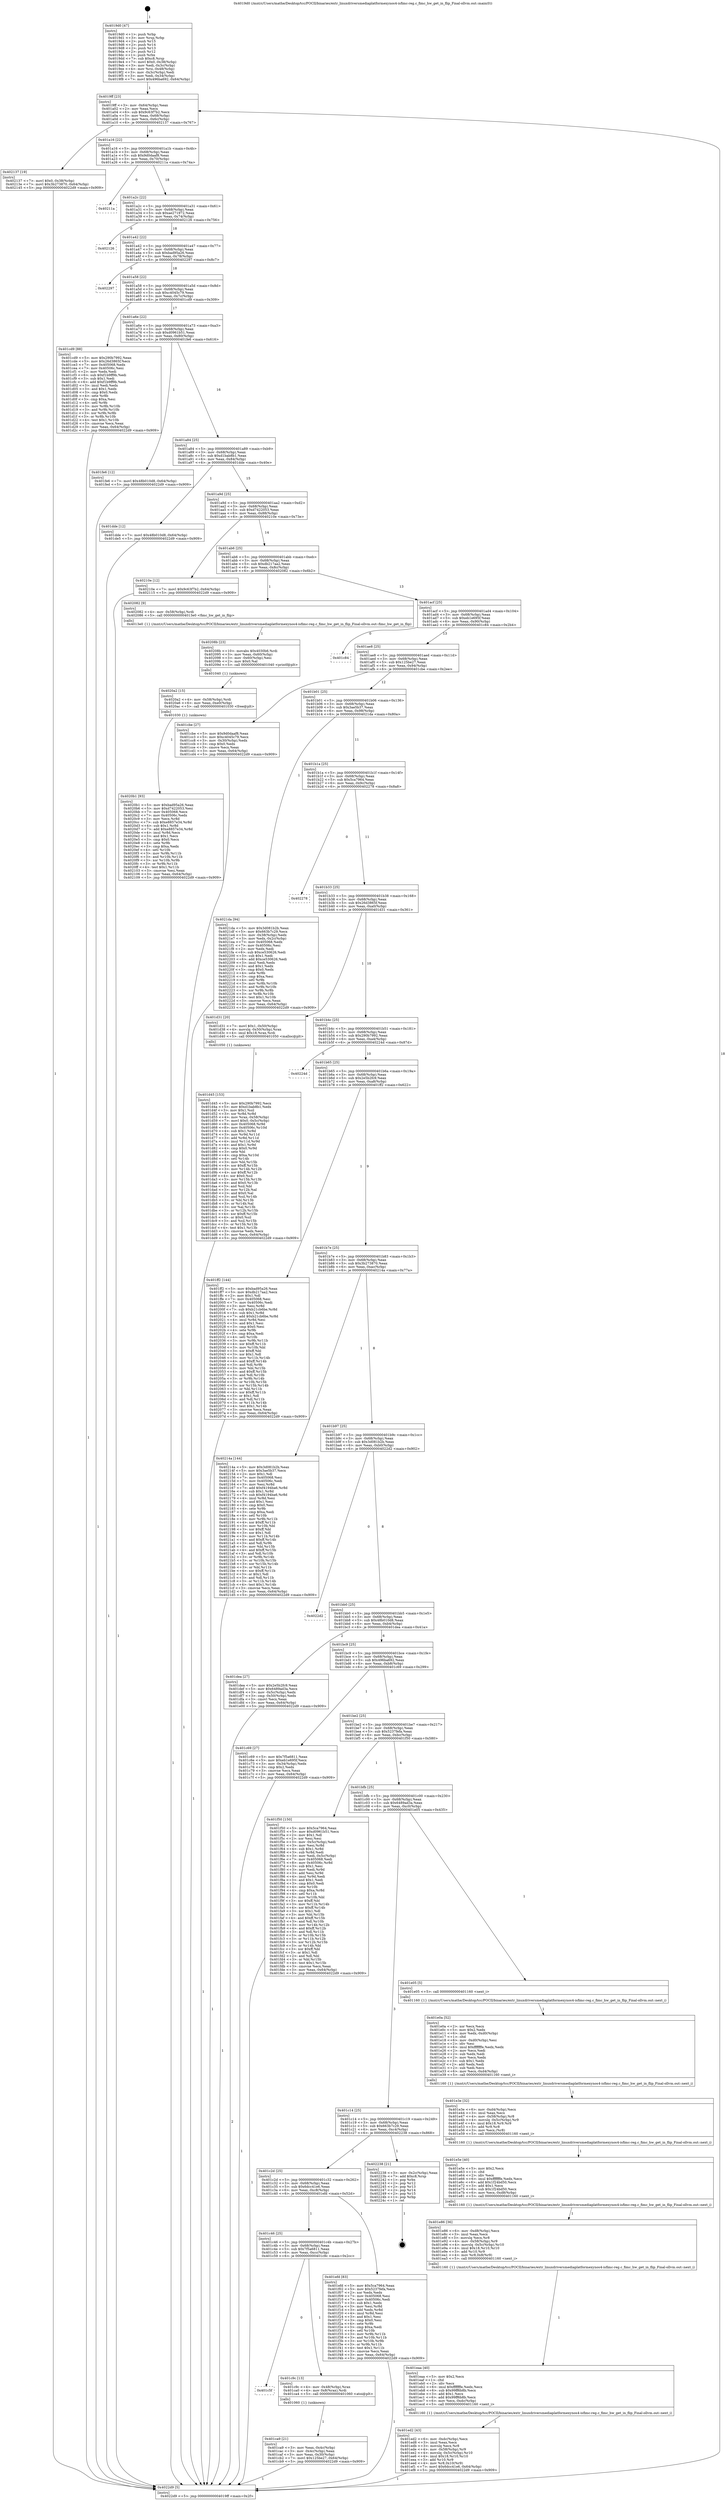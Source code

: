 digraph "0x4019d0" {
  label = "0x4019d0 (/mnt/c/Users/mathe/Desktop/tcc/POCII/binaries/extr_linuxdriversmediaplatformexynos4-isfimc-reg.c_fimc_hw_get_in_flip_Final-ollvm.out::main(0))"
  labelloc = "t"
  node[shape=record]

  Entry [label="",width=0.3,height=0.3,shape=circle,fillcolor=black,style=filled]
  "0x4019ff" [label="{
     0x4019ff [23]\l
     | [instrs]\l
     &nbsp;&nbsp;0x4019ff \<+3\>: mov -0x64(%rbp),%eax\l
     &nbsp;&nbsp;0x401a02 \<+2\>: mov %eax,%ecx\l
     &nbsp;&nbsp;0x401a04 \<+6\>: sub $0x9c63f7b2,%ecx\l
     &nbsp;&nbsp;0x401a0a \<+3\>: mov %eax,-0x68(%rbp)\l
     &nbsp;&nbsp;0x401a0d \<+3\>: mov %ecx,-0x6c(%rbp)\l
     &nbsp;&nbsp;0x401a10 \<+6\>: je 0000000000402137 \<main+0x767\>\l
  }"]
  "0x402137" [label="{
     0x402137 [19]\l
     | [instrs]\l
     &nbsp;&nbsp;0x402137 \<+7\>: movl $0x0,-0x38(%rbp)\l
     &nbsp;&nbsp;0x40213e \<+7\>: movl $0x3b273870,-0x64(%rbp)\l
     &nbsp;&nbsp;0x402145 \<+5\>: jmp 00000000004022d9 \<main+0x909\>\l
  }"]
  "0x401a16" [label="{
     0x401a16 [22]\l
     | [instrs]\l
     &nbsp;&nbsp;0x401a16 \<+5\>: jmp 0000000000401a1b \<main+0x4b\>\l
     &nbsp;&nbsp;0x401a1b \<+3\>: mov -0x68(%rbp),%eax\l
     &nbsp;&nbsp;0x401a1e \<+5\>: sub $0x9d0daaf8,%eax\l
     &nbsp;&nbsp;0x401a23 \<+3\>: mov %eax,-0x70(%rbp)\l
     &nbsp;&nbsp;0x401a26 \<+6\>: je 000000000040211a \<main+0x74a\>\l
  }"]
  Exit [label="",width=0.3,height=0.3,shape=circle,fillcolor=black,style=filled,peripheries=2]
  "0x40211a" [label="{
     0x40211a\l
  }", style=dashed]
  "0x401a2c" [label="{
     0x401a2c [22]\l
     | [instrs]\l
     &nbsp;&nbsp;0x401a2c \<+5\>: jmp 0000000000401a31 \<main+0x61\>\l
     &nbsp;&nbsp;0x401a31 \<+3\>: mov -0x68(%rbp),%eax\l
     &nbsp;&nbsp;0x401a34 \<+5\>: sub $0xae271972,%eax\l
     &nbsp;&nbsp;0x401a39 \<+3\>: mov %eax,-0x74(%rbp)\l
     &nbsp;&nbsp;0x401a3c \<+6\>: je 0000000000402126 \<main+0x756\>\l
  }"]
  "0x4020b1" [label="{
     0x4020b1 [93]\l
     | [instrs]\l
     &nbsp;&nbsp;0x4020b1 \<+5\>: mov $0xbad95a26,%eax\l
     &nbsp;&nbsp;0x4020b6 \<+5\>: mov $0xd7422053,%esi\l
     &nbsp;&nbsp;0x4020bb \<+7\>: mov 0x405068,%ecx\l
     &nbsp;&nbsp;0x4020c2 \<+7\>: mov 0x40506c,%edx\l
     &nbsp;&nbsp;0x4020c9 \<+3\>: mov %ecx,%r8d\l
     &nbsp;&nbsp;0x4020cc \<+7\>: sub $0xe8857e34,%r8d\l
     &nbsp;&nbsp;0x4020d3 \<+4\>: sub $0x1,%r8d\l
     &nbsp;&nbsp;0x4020d7 \<+7\>: add $0xe8857e34,%r8d\l
     &nbsp;&nbsp;0x4020de \<+4\>: imul %r8d,%ecx\l
     &nbsp;&nbsp;0x4020e2 \<+3\>: and $0x1,%ecx\l
     &nbsp;&nbsp;0x4020e5 \<+3\>: cmp $0x0,%ecx\l
     &nbsp;&nbsp;0x4020e8 \<+4\>: sete %r9b\l
     &nbsp;&nbsp;0x4020ec \<+3\>: cmp $0xa,%edx\l
     &nbsp;&nbsp;0x4020ef \<+4\>: setl %r10b\l
     &nbsp;&nbsp;0x4020f3 \<+3\>: mov %r9b,%r11b\l
     &nbsp;&nbsp;0x4020f6 \<+3\>: and %r10b,%r11b\l
     &nbsp;&nbsp;0x4020f9 \<+3\>: xor %r10b,%r9b\l
     &nbsp;&nbsp;0x4020fc \<+3\>: or %r9b,%r11b\l
     &nbsp;&nbsp;0x4020ff \<+4\>: test $0x1,%r11b\l
     &nbsp;&nbsp;0x402103 \<+3\>: cmovne %esi,%eax\l
     &nbsp;&nbsp;0x402106 \<+3\>: mov %eax,-0x64(%rbp)\l
     &nbsp;&nbsp;0x402109 \<+5\>: jmp 00000000004022d9 \<main+0x909\>\l
  }"]
  "0x402126" [label="{
     0x402126\l
  }", style=dashed]
  "0x401a42" [label="{
     0x401a42 [22]\l
     | [instrs]\l
     &nbsp;&nbsp;0x401a42 \<+5\>: jmp 0000000000401a47 \<main+0x77\>\l
     &nbsp;&nbsp;0x401a47 \<+3\>: mov -0x68(%rbp),%eax\l
     &nbsp;&nbsp;0x401a4a \<+5\>: sub $0xbad95a26,%eax\l
     &nbsp;&nbsp;0x401a4f \<+3\>: mov %eax,-0x78(%rbp)\l
     &nbsp;&nbsp;0x401a52 \<+6\>: je 0000000000402297 \<main+0x8c7\>\l
  }"]
  "0x4020a2" [label="{
     0x4020a2 [15]\l
     | [instrs]\l
     &nbsp;&nbsp;0x4020a2 \<+4\>: mov -0x58(%rbp),%rdi\l
     &nbsp;&nbsp;0x4020a6 \<+6\>: mov %eax,-0xe0(%rbp)\l
     &nbsp;&nbsp;0x4020ac \<+5\>: call 0000000000401030 \<free@plt\>\l
     | [calls]\l
     &nbsp;&nbsp;0x401030 \{1\} (unknown)\l
  }"]
  "0x402297" [label="{
     0x402297\l
  }", style=dashed]
  "0x401a58" [label="{
     0x401a58 [22]\l
     | [instrs]\l
     &nbsp;&nbsp;0x401a58 \<+5\>: jmp 0000000000401a5d \<main+0x8d\>\l
     &nbsp;&nbsp;0x401a5d \<+3\>: mov -0x68(%rbp),%eax\l
     &nbsp;&nbsp;0x401a60 \<+5\>: sub $0xc4045c79,%eax\l
     &nbsp;&nbsp;0x401a65 \<+3\>: mov %eax,-0x7c(%rbp)\l
     &nbsp;&nbsp;0x401a68 \<+6\>: je 0000000000401cd9 \<main+0x309\>\l
  }"]
  "0x40208b" [label="{
     0x40208b [23]\l
     | [instrs]\l
     &nbsp;&nbsp;0x40208b \<+10\>: movabs $0x4030b6,%rdi\l
     &nbsp;&nbsp;0x402095 \<+3\>: mov %eax,-0x60(%rbp)\l
     &nbsp;&nbsp;0x402098 \<+3\>: mov -0x60(%rbp),%esi\l
     &nbsp;&nbsp;0x40209b \<+2\>: mov $0x0,%al\l
     &nbsp;&nbsp;0x40209d \<+5\>: call 0000000000401040 \<printf@plt\>\l
     | [calls]\l
     &nbsp;&nbsp;0x401040 \{1\} (unknown)\l
  }"]
  "0x401cd9" [label="{
     0x401cd9 [88]\l
     | [instrs]\l
     &nbsp;&nbsp;0x401cd9 \<+5\>: mov $0x290b7992,%eax\l
     &nbsp;&nbsp;0x401cde \<+5\>: mov $0x26d3865f,%ecx\l
     &nbsp;&nbsp;0x401ce3 \<+7\>: mov 0x405068,%edx\l
     &nbsp;&nbsp;0x401cea \<+7\>: mov 0x40506c,%esi\l
     &nbsp;&nbsp;0x401cf1 \<+2\>: mov %edx,%edi\l
     &nbsp;&nbsp;0x401cf3 \<+6\>: sub $0xf1b9ff9b,%edi\l
     &nbsp;&nbsp;0x401cf9 \<+3\>: sub $0x1,%edi\l
     &nbsp;&nbsp;0x401cfc \<+6\>: add $0xf1b9ff9b,%edi\l
     &nbsp;&nbsp;0x401d02 \<+3\>: imul %edi,%edx\l
     &nbsp;&nbsp;0x401d05 \<+3\>: and $0x1,%edx\l
     &nbsp;&nbsp;0x401d08 \<+3\>: cmp $0x0,%edx\l
     &nbsp;&nbsp;0x401d0b \<+4\>: sete %r8b\l
     &nbsp;&nbsp;0x401d0f \<+3\>: cmp $0xa,%esi\l
     &nbsp;&nbsp;0x401d12 \<+4\>: setl %r9b\l
     &nbsp;&nbsp;0x401d16 \<+3\>: mov %r8b,%r10b\l
     &nbsp;&nbsp;0x401d19 \<+3\>: and %r9b,%r10b\l
     &nbsp;&nbsp;0x401d1c \<+3\>: xor %r9b,%r8b\l
     &nbsp;&nbsp;0x401d1f \<+3\>: or %r8b,%r10b\l
     &nbsp;&nbsp;0x401d22 \<+4\>: test $0x1,%r10b\l
     &nbsp;&nbsp;0x401d26 \<+3\>: cmovne %ecx,%eax\l
     &nbsp;&nbsp;0x401d29 \<+3\>: mov %eax,-0x64(%rbp)\l
     &nbsp;&nbsp;0x401d2c \<+5\>: jmp 00000000004022d9 \<main+0x909\>\l
  }"]
  "0x401a6e" [label="{
     0x401a6e [22]\l
     | [instrs]\l
     &nbsp;&nbsp;0x401a6e \<+5\>: jmp 0000000000401a73 \<main+0xa3\>\l
     &nbsp;&nbsp;0x401a73 \<+3\>: mov -0x68(%rbp),%eax\l
     &nbsp;&nbsp;0x401a76 \<+5\>: sub $0xd0961b51,%eax\l
     &nbsp;&nbsp;0x401a7b \<+3\>: mov %eax,-0x80(%rbp)\l
     &nbsp;&nbsp;0x401a7e \<+6\>: je 0000000000401fe6 \<main+0x616\>\l
  }"]
  "0x401ed2" [label="{
     0x401ed2 [43]\l
     | [instrs]\l
     &nbsp;&nbsp;0x401ed2 \<+6\>: mov -0xdc(%rbp),%ecx\l
     &nbsp;&nbsp;0x401ed8 \<+3\>: imul %eax,%ecx\l
     &nbsp;&nbsp;0x401edb \<+3\>: movslq %ecx,%r8\l
     &nbsp;&nbsp;0x401ede \<+4\>: mov -0x58(%rbp),%r9\l
     &nbsp;&nbsp;0x401ee2 \<+4\>: movslq -0x5c(%rbp),%r10\l
     &nbsp;&nbsp;0x401ee6 \<+4\>: imul $0x18,%r10,%r10\l
     &nbsp;&nbsp;0x401eea \<+3\>: add %r10,%r9\l
     &nbsp;&nbsp;0x401eed \<+4\>: mov %r8,0x10(%r9)\l
     &nbsp;&nbsp;0x401ef1 \<+7\>: movl $0x6dcc41e6,-0x64(%rbp)\l
     &nbsp;&nbsp;0x401ef8 \<+5\>: jmp 00000000004022d9 \<main+0x909\>\l
  }"]
  "0x401fe6" [label="{
     0x401fe6 [12]\l
     | [instrs]\l
     &nbsp;&nbsp;0x401fe6 \<+7\>: movl $0x48b010d8,-0x64(%rbp)\l
     &nbsp;&nbsp;0x401fed \<+5\>: jmp 00000000004022d9 \<main+0x909\>\l
  }"]
  "0x401a84" [label="{
     0x401a84 [25]\l
     | [instrs]\l
     &nbsp;&nbsp;0x401a84 \<+5\>: jmp 0000000000401a89 \<main+0xb9\>\l
     &nbsp;&nbsp;0x401a89 \<+3\>: mov -0x68(%rbp),%eax\l
     &nbsp;&nbsp;0x401a8c \<+5\>: sub $0xd1bab8b1,%eax\l
     &nbsp;&nbsp;0x401a91 \<+6\>: mov %eax,-0x84(%rbp)\l
     &nbsp;&nbsp;0x401a97 \<+6\>: je 0000000000401dde \<main+0x40e\>\l
  }"]
  "0x401eaa" [label="{
     0x401eaa [40]\l
     | [instrs]\l
     &nbsp;&nbsp;0x401eaa \<+5\>: mov $0x2,%ecx\l
     &nbsp;&nbsp;0x401eaf \<+1\>: cltd\l
     &nbsp;&nbsp;0x401eb0 \<+2\>: idiv %ecx\l
     &nbsp;&nbsp;0x401eb2 \<+6\>: imul $0xfffffffe,%edx,%ecx\l
     &nbsp;&nbsp;0x401eb8 \<+6\>: sub $0x99ff6b8b,%ecx\l
     &nbsp;&nbsp;0x401ebe \<+3\>: add $0x1,%ecx\l
     &nbsp;&nbsp;0x401ec1 \<+6\>: add $0x99ff6b8b,%ecx\l
     &nbsp;&nbsp;0x401ec7 \<+6\>: mov %ecx,-0xdc(%rbp)\l
     &nbsp;&nbsp;0x401ecd \<+5\>: call 0000000000401160 \<next_i\>\l
     | [calls]\l
     &nbsp;&nbsp;0x401160 \{1\} (/mnt/c/Users/mathe/Desktop/tcc/POCII/binaries/extr_linuxdriversmediaplatformexynos4-isfimc-reg.c_fimc_hw_get_in_flip_Final-ollvm.out::next_i)\l
  }"]
  "0x401dde" [label="{
     0x401dde [12]\l
     | [instrs]\l
     &nbsp;&nbsp;0x401dde \<+7\>: movl $0x48b010d8,-0x64(%rbp)\l
     &nbsp;&nbsp;0x401de5 \<+5\>: jmp 00000000004022d9 \<main+0x909\>\l
  }"]
  "0x401a9d" [label="{
     0x401a9d [25]\l
     | [instrs]\l
     &nbsp;&nbsp;0x401a9d \<+5\>: jmp 0000000000401aa2 \<main+0xd2\>\l
     &nbsp;&nbsp;0x401aa2 \<+3\>: mov -0x68(%rbp),%eax\l
     &nbsp;&nbsp;0x401aa5 \<+5\>: sub $0xd7422053,%eax\l
     &nbsp;&nbsp;0x401aaa \<+6\>: mov %eax,-0x88(%rbp)\l
     &nbsp;&nbsp;0x401ab0 \<+6\>: je 000000000040210e \<main+0x73e\>\l
  }"]
  "0x401e86" [label="{
     0x401e86 [36]\l
     | [instrs]\l
     &nbsp;&nbsp;0x401e86 \<+6\>: mov -0xd8(%rbp),%ecx\l
     &nbsp;&nbsp;0x401e8c \<+3\>: imul %eax,%ecx\l
     &nbsp;&nbsp;0x401e8f \<+3\>: movslq %ecx,%r8\l
     &nbsp;&nbsp;0x401e92 \<+4\>: mov -0x58(%rbp),%r9\l
     &nbsp;&nbsp;0x401e96 \<+4\>: movslq -0x5c(%rbp),%r10\l
     &nbsp;&nbsp;0x401e9a \<+4\>: imul $0x18,%r10,%r10\l
     &nbsp;&nbsp;0x401e9e \<+3\>: add %r10,%r9\l
     &nbsp;&nbsp;0x401ea1 \<+4\>: mov %r8,0x8(%r9)\l
     &nbsp;&nbsp;0x401ea5 \<+5\>: call 0000000000401160 \<next_i\>\l
     | [calls]\l
     &nbsp;&nbsp;0x401160 \{1\} (/mnt/c/Users/mathe/Desktop/tcc/POCII/binaries/extr_linuxdriversmediaplatformexynos4-isfimc-reg.c_fimc_hw_get_in_flip_Final-ollvm.out::next_i)\l
  }"]
  "0x40210e" [label="{
     0x40210e [12]\l
     | [instrs]\l
     &nbsp;&nbsp;0x40210e \<+7\>: movl $0x9c63f7b2,-0x64(%rbp)\l
     &nbsp;&nbsp;0x402115 \<+5\>: jmp 00000000004022d9 \<main+0x909\>\l
  }"]
  "0x401ab6" [label="{
     0x401ab6 [25]\l
     | [instrs]\l
     &nbsp;&nbsp;0x401ab6 \<+5\>: jmp 0000000000401abb \<main+0xeb\>\l
     &nbsp;&nbsp;0x401abb \<+3\>: mov -0x68(%rbp),%eax\l
     &nbsp;&nbsp;0x401abe \<+5\>: sub $0xdb217aa2,%eax\l
     &nbsp;&nbsp;0x401ac3 \<+6\>: mov %eax,-0x8c(%rbp)\l
     &nbsp;&nbsp;0x401ac9 \<+6\>: je 0000000000402082 \<main+0x6b2\>\l
  }"]
  "0x401e5e" [label="{
     0x401e5e [40]\l
     | [instrs]\l
     &nbsp;&nbsp;0x401e5e \<+5\>: mov $0x2,%ecx\l
     &nbsp;&nbsp;0x401e63 \<+1\>: cltd\l
     &nbsp;&nbsp;0x401e64 \<+2\>: idiv %ecx\l
     &nbsp;&nbsp;0x401e66 \<+6\>: imul $0xfffffffe,%edx,%ecx\l
     &nbsp;&nbsp;0x401e6c \<+6\>: add $0x1f24bd50,%ecx\l
     &nbsp;&nbsp;0x401e72 \<+3\>: add $0x1,%ecx\l
     &nbsp;&nbsp;0x401e75 \<+6\>: sub $0x1f24bd50,%ecx\l
     &nbsp;&nbsp;0x401e7b \<+6\>: mov %ecx,-0xd8(%rbp)\l
     &nbsp;&nbsp;0x401e81 \<+5\>: call 0000000000401160 \<next_i\>\l
     | [calls]\l
     &nbsp;&nbsp;0x401160 \{1\} (/mnt/c/Users/mathe/Desktop/tcc/POCII/binaries/extr_linuxdriversmediaplatformexynos4-isfimc-reg.c_fimc_hw_get_in_flip_Final-ollvm.out::next_i)\l
  }"]
  "0x402082" [label="{
     0x402082 [9]\l
     | [instrs]\l
     &nbsp;&nbsp;0x402082 \<+4\>: mov -0x58(%rbp),%rdi\l
     &nbsp;&nbsp;0x402086 \<+5\>: call 00000000004013e0 \<fimc_hw_get_in_flip\>\l
     | [calls]\l
     &nbsp;&nbsp;0x4013e0 \{1\} (/mnt/c/Users/mathe/Desktop/tcc/POCII/binaries/extr_linuxdriversmediaplatformexynos4-isfimc-reg.c_fimc_hw_get_in_flip_Final-ollvm.out::fimc_hw_get_in_flip)\l
  }"]
  "0x401acf" [label="{
     0x401acf [25]\l
     | [instrs]\l
     &nbsp;&nbsp;0x401acf \<+5\>: jmp 0000000000401ad4 \<main+0x104\>\l
     &nbsp;&nbsp;0x401ad4 \<+3\>: mov -0x68(%rbp),%eax\l
     &nbsp;&nbsp;0x401ad7 \<+5\>: sub $0xeb1e695f,%eax\l
     &nbsp;&nbsp;0x401adc \<+6\>: mov %eax,-0x90(%rbp)\l
     &nbsp;&nbsp;0x401ae2 \<+6\>: je 0000000000401c84 \<main+0x2b4\>\l
  }"]
  "0x401e3e" [label="{
     0x401e3e [32]\l
     | [instrs]\l
     &nbsp;&nbsp;0x401e3e \<+6\>: mov -0xd4(%rbp),%ecx\l
     &nbsp;&nbsp;0x401e44 \<+3\>: imul %eax,%ecx\l
     &nbsp;&nbsp;0x401e47 \<+4\>: mov -0x58(%rbp),%r8\l
     &nbsp;&nbsp;0x401e4b \<+4\>: movslq -0x5c(%rbp),%r9\l
     &nbsp;&nbsp;0x401e4f \<+4\>: imul $0x18,%r9,%r9\l
     &nbsp;&nbsp;0x401e53 \<+3\>: add %r9,%r8\l
     &nbsp;&nbsp;0x401e56 \<+3\>: mov %ecx,(%r8)\l
     &nbsp;&nbsp;0x401e59 \<+5\>: call 0000000000401160 \<next_i\>\l
     | [calls]\l
     &nbsp;&nbsp;0x401160 \{1\} (/mnt/c/Users/mathe/Desktop/tcc/POCII/binaries/extr_linuxdriversmediaplatformexynos4-isfimc-reg.c_fimc_hw_get_in_flip_Final-ollvm.out::next_i)\l
  }"]
  "0x401c84" [label="{
     0x401c84\l
  }", style=dashed]
  "0x401ae8" [label="{
     0x401ae8 [25]\l
     | [instrs]\l
     &nbsp;&nbsp;0x401ae8 \<+5\>: jmp 0000000000401aed \<main+0x11d\>\l
     &nbsp;&nbsp;0x401aed \<+3\>: mov -0x68(%rbp),%eax\l
     &nbsp;&nbsp;0x401af0 \<+5\>: sub $0x125be27,%eax\l
     &nbsp;&nbsp;0x401af5 \<+6\>: mov %eax,-0x94(%rbp)\l
     &nbsp;&nbsp;0x401afb \<+6\>: je 0000000000401cbe \<main+0x2ee\>\l
  }"]
  "0x401e0a" [label="{
     0x401e0a [52]\l
     | [instrs]\l
     &nbsp;&nbsp;0x401e0a \<+2\>: xor %ecx,%ecx\l
     &nbsp;&nbsp;0x401e0c \<+5\>: mov $0x2,%edx\l
     &nbsp;&nbsp;0x401e11 \<+6\>: mov %edx,-0xd0(%rbp)\l
     &nbsp;&nbsp;0x401e17 \<+1\>: cltd\l
     &nbsp;&nbsp;0x401e18 \<+6\>: mov -0xd0(%rbp),%esi\l
     &nbsp;&nbsp;0x401e1e \<+2\>: idiv %esi\l
     &nbsp;&nbsp;0x401e20 \<+6\>: imul $0xfffffffe,%edx,%edx\l
     &nbsp;&nbsp;0x401e26 \<+2\>: mov %ecx,%edi\l
     &nbsp;&nbsp;0x401e28 \<+2\>: sub %edx,%edi\l
     &nbsp;&nbsp;0x401e2a \<+2\>: mov %ecx,%edx\l
     &nbsp;&nbsp;0x401e2c \<+3\>: sub $0x1,%edx\l
     &nbsp;&nbsp;0x401e2f \<+2\>: add %edx,%edi\l
     &nbsp;&nbsp;0x401e31 \<+2\>: sub %edi,%ecx\l
     &nbsp;&nbsp;0x401e33 \<+6\>: mov %ecx,-0xd4(%rbp)\l
     &nbsp;&nbsp;0x401e39 \<+5\>: call 0000000000401160 \<next_i\>\l
     | [calls]\l
     &nbsp;&nbsp;0x401160 \{1\} (/mnt/c/Users/mathe/Desktop/tcc/POCII/binaries/extr_linuxdriversmediaplatformexynos4-isfimc-reg.c_fimc_hw_get_in_flip_Final-ollvm.out::next_i)\l
  }"]
  "0x401cbe" [label="{
     0x401cbe [27]\l
     | [instrs]\l
     &nbsp;&nbsp;0x401cbe \<+5\>: mov $0x9d0daaf8,%eax\l
     &nbsp;&nbsp;0x401cc3 \<+5\>: mov $0xc4045c79,%ecx\l
     &nbsp;&nbsp;0x401cc8 \<+3\>: mov -0x30(%rbp),%edx\l
     &nbsp;&nbsp;0x401ccb \<+3\>: cmp $0x0,%edx\l
     &nbsp;&nbsp;0x401cce \<+3\>: cmove %ecx,%eax\l
     &nbsp;&nbsp;0x401cd1 \<+3\>: mov %eax,-0x64(%rbp)\l
     &nbsp;&nbsp;0x401cd4 \<+5\>: jmp 00000000004022d9 \<main+0x909\>\l
  }"]
  "0x401b01" [label="{
     0x401b01 [25]\l
     | [instrs]\l
     &nbsp;&nbsp;0x401b01 \<+5\>: jmp 0000000000401b06 \<main+0x136\>\l
     &nbsp;&nbsp;0x401b06 \<+3\>: mov -0x68(%rbp),%eax\l
     &nbsp;&nbsp;0x401b09 \<+5\>: sub $0x3ae5b37,%eax\l
     &nbsp;&nbsp;0x401b0e \<+6\>: mov %eax,-0x98(%rbp)\l
     &nbsp;&nbsp;0x401b14 \<+6\>: je 00000000004021da \<main+0x80a\>\l
  }"]
  "0x401d45" [label="{
     0x401d45 [153]\l
     | [instrs]\l
     &nbsp;&nbsp;0x401d45 \<+5\>: mov $0x290b7992,%ecx\l
     &nbsp;&nbsp;0x401d4a \<+5\>: mov $0xd1bab8b1,%edx\l
     &nbsp;&nbsp;0x401d4f \<+3\>: mov $0x1,%sil\l
     &nbsp;&nbsp;0x401d52 \<+3\>: xor %r8d,%r8d\l
     &nbsp;&nbsp;0x401d55 \<+4\>: mov %rax,-0x58(%rbp)\l
     &nbsp;&nbsp;0x401d59 \<+7\>: movl $0x0,-0x5c(%rbp)\l
     &nbsp;&nbsp;0x401d60 \<+8\>: mov 0x405068,%r9d\l
     &nbsp;&nbsp;0x401d68 \<+8\>: mov 0x40506c,%r10d\l
     &nbsp;&nbsp;0x401d70 \<+4\>: sub $0x1,%r8d\l
     &nbsp;&nbsp;0x401d74 \<+3\>: mov %r9d,%r11d\l
     &nbsp;&nbsp;0x401d77 \<+3\>: add %r8d,%r11d\l
     &nbsp;&nbsp;0x401d7a \<+4\>: imul %r11d,%r9d\l
     &nbsp;&nbsp;0x401d7e \<+4\>: and $0x1,%r9d\l
     &nbsp;&nbsp;0x401d82 \<+4\>: cmp $0x0,%r9d\l
     &nbsp;&nbsp;0x401d86 \<+3\>: sete %bl\l
     &nbsp;&nbsp;0x401d89 \<+4\>: cmp $0xa,%r10d\l
     &nbsp;&nbsp;0x401d8d \<+4\>: setl %r14b\l
     &nbsp;&nbsp;0x401d91 \<+3\>: mov %bl,%r15b\l
     &nbsp;&nbsp;0x401d94 \<+4\>: xor $0xff,%r15b\l
     &nbsp;&nbsp;0x401d98 \<+3\>: mov %r14b,%r12b\l
     &nbsp;&nbsp;0x401d9b \<+4\>: xor $0xff,%r12b\l
     &nbsp;&nbsp;0x401d9f \<+4\>: xor $0x0,%sil\l
     &nbsp;&nbsp;0x401da3 \<+3\>: mov %r15b,%r13b\l
     &nbsp;&nbsp;0x401da6 \<+4\>: and $0x0,%r13b\l
     &nbsp;&nbsp;0x401daa \<+3\>: and %sil,%bl\l
     &nbsp;&nbsp;0x401dad \<+3\>: mov %r12b,%al\l
     &nbsp;&nbsp;0x401db0 \<+2\>: and $0x0,%al\l
     &nbsp;&nbsp;0x401db2 \<+3\>: and %sil,%r14b\l
     &nbsp;&nbsp;0x401db5 \<+3\>: or %bl,%r13b\l
     &nbsp;&nbsp;0x401db8 \<+3\>: or %r14b,%al\l
     &nbsp;&nbsp;0x401dbb \<+3\>: xor %al,%r13b\l
     &nbsp;&nbsp;0x401dbe \<+3\>: or %r12b,%r15b\l
     &nbsp;&nbsp;0x401dc1 \<+4\>: xor $0xff,%r15b\l
     &nbsp;&nbsp;0x401dc5 \<+4\>: or $0x0,%sil\l
     &nbsp;&nbsp;0x401dc9 \<+3\>: and %sil,%r15b\l
     &nbsp;&nbsp;0x401dcc \<+3\>: or %r15b,%r13b\l
     &nbsp;&nbsp;0x401dcf \<+4\>: test $0x1,%r13b\l
     &nbsp;&nbsp;0x401dd3 \<+3\>: cmovne %edx,%ecx\l
     &nbsp;&nbsp;0x401dd6 \<+3\>: mov %ecx,-0x64(%rbp)\l
     &nbsp;&nbsp;0x401dd9 \<+5\>: jmp 00000000004022d9 \<main+0x909\>\l
  }"]
  "0x4021da" [label="{
     0x4021da [94]\l
     | [instrs]\l
     &nbsp;&nbsp;0x4021da \<+5\>: mov $0x3d081b2b,%eax\l
     &nbsp;&nbsp;0x4021df \<+5\>: mov $0x663b7c29,%ecx\l
     &nbsp;&nbsp;0x4021e4 \<+3\>: mov -0x38(%rbp),%edx\l
     &nbsp;&nbsp;0x4021e7 \<+3\>: mov %edx,-0x2c(%rbp)\l
     &nbsp;&nbsp;0x4021ea \<+7\>: mov 0x405068,%edx\l
     &nbsp;&nbsp;0x4021f1 \<+7\>: mov 0x40506c,%esi\l
     &nbsp;&nbsp;0x4021f8 \<+2\>: mov %edx,%edi\l
     &nbsp;&nbsp;0x4021fa \<+6\>: sub $0xce530626,%edi\l
     &nbsp;&nbsp;0x402200 \<+3\>: sub $0x1,%edi\l
     &nbsp;&nbsp;0x402203 \<+6\>: add $0xce530626,%edi\l
     &nbsp;&nbsp;0x402209 \<+3\>: imul %edi,%edx\l
     &nbsp;&nbsp;0x40220c \<+3\>: and $0x1,%edx\l
     &nbsp;&nbsp;0x40220f \<+3\>: cmp $0x0,%edx\l
     &nbsp;&nbsp;0x402212 \<+4\>: sete %r8b\l
     &nbsp;&nbsp;0x402216 \<+3\>: cmp $0xa,%esi\l
     &nbsp;&nbsp;0x402219 \<+4\>: setl %r9b\l
     &nbsp;&nbsp;0x40221d \<+3\>: mov %r8b,%r10b\l
     &nbsp;&nbsp;0x402220 \<+3\>: and %r9b,%r10b\l
     &nbsp;&nbsp;0x402223 \<+3\>: xor %r9b,%r8b\l
     &nbsp;&nbsp;0x402226 \<+3\>: or %r8b,%r10b\l
     &nbsp;&nbsp;0x402229 \<+4\>: test $0x1,%r10b\l
     &nbsp;&nbsp;0x40222d \<+3\>: cmovne %ecx,%eax\l
     &nbsp;&nbsp;0x402230 \<+3\>: mov %eax,-0x64(%rbp)\l
     &nbsp;&nbsp;0x402233 \<+5\>: jmp 00000000004022d9 \<main+0x909\>\l
  }"]
  "0x401b1a" [label="{
     0x401b1a [25]\l
     | [instrs]\l
     &nbsp;&nbsp;0x401b1a \<+5\>: jmp 0000000000401b1f \<main+0x14f\>\l
     &nbsp;&nbsp;0x401b1f \<+3\>: mov -0x68(%rbp),%eax\l
     &nbsp;&nbsp;0x401b22 \<+5\>: sub $0x5ca7964,%eax\l
     &nbsp;&nbsp;0x401b27 \<+6\>: mov %eax,-0x9c(%rbp)\l
     &nbsp;&nbsp;0x401b2d \<+6\>: je 0000000000402278 \<main+0x8a8\>\l
  }"]
  "0x401ca9" [label="{
     0x401ca9 [21]\l
     | [instrs]\l
     &nbsp;&nbsp;0x401ca9 \<+3\>: mov %eax,-0x4c(%rbp)\l
     &nbsp;&nbsp;0x401cac \<+3\>: mov -0x4c(%rbp),%eax\l
     &nbsp;&nbsp;0x401caf \<+3\>: mov %eax,-0x30(%rbp)\l
     &nbsp;&nbsp;0x401cb2 \<+7\>: movl $0x125be27,-0x64(%rbp)\l
     &nbsp;&nbsp;0x401cb9 \<+5\>: jmp 00000000004022d9 \<main+0x909\>\l
  }"]
  "0x402278" [label="{
     0x402278\l
  }", style=dashed]
  "0x401b33" [label="{
     0x401b33 [25]\l
     | [instrs]\l
     &nbsp;&nbsp;0x401b33 \<+5\>: jmp 0000000000401b38 \<main+0x168\>\l
     &nbsp;&nbsp;0x401b38 \<+3\>: mov -0x68(%rbp),%eax\l
     &nbsp;&nbsp;0x401b3b \<+5\>: sub $0x26d3865f,%eax\l
     &nbsp;&nbsp;0x401b40 \<+6\>: mov %eax,-0xa0(%rbp)\l
     &nbsp;&nbsp;0x401b46 \<+6\>: je 0000000000401d31 \<main+0x361\>\l
  }"]
  "0x401c5f" [label="{
     0x401c5f\l
  }", style=dashed]
  "0x401d31" [label="{
     0x401d31 [20]\l
     | [instrs]\l
     &nbsp;&nbsp;0x401d31 \<+7\>: movl $0x1,-0x50(%rbp)\l
     &nbsp;&nbsp;0x401d38 \<+4\>: movslq -0x50(%rbp),%rax\l
     &nbsp;&nbsp;0x401d3c \<+4\>: imul $0x18,%rax,%rdi\l
     &nbsp;&nbsp;0x401d40 \<+5\>: call 0000000000401050 \<malloc@plt\>\l
     | [calls]\l
     &nbsp;&nbsp;0x401050 \{1\} (unknown)\l
  }"]
  "0x401b4c" [label="{
     0x401b4c [25]\l
     | [instrs]\l
     &nbsp;&nbsp;0x401b4c \<+5\>: jmp 0000000000401b51 \<main+0x181\>\l
     &nbsp;&nbsp;0x401b51 \<+3\>: mov -0x68(%rbp),%eax\l
     &nbsp;&nbsp;0x401b54 \<+5\>: sub $0x290b7992,%eax\l
     &nbsp;&nbsp;0x401b59 \<+6\>: mov %eax,-0xa4(%rbp)\l
     &nbsp;&nbsp;0x401b5f \<+6\>: je 000000000040224d \<main+0x87d\>\l
  }"]
  "0x401c9c" [label="{
     0x401c9c [13]\l
     | [instrs]\l
     &nbsp;&nbsp;0x401c9c \<+4\>: mov -0x48(%rbp),%rax\l
     &nbsp;&nbsp;0x401ca0 \<+4\>: mov 0x8(%rax),%rdi\l
     &nbsp;&nbsp;0x401ca4 \<+5\>: call 0000000000401060 \<atoi@plt\>\l
     | [calls]\l
     &nbsp;&nbsp;0x401060 \{1\} (unknown)\l
  }"]
  "0x40224d" [label="{
     0x40224d\l
  }", style=dashed]
  "0x401b65" [label="{
     0x401b65 [25]\l
     | [instrs]\l
     &nbsp;&nbsp;0x401b65 \<+5\>: jmp 0000000000401b6a \<main+0x19a\>\l
     &nbsp;&nbsp;0x401b6a \<+3\>: mov -0x68(%rbp),%eax\l
     &nbsp;&nbsp;0x401b6d \<+5\>: sub $0x2e5b2fc9,%eax\l
     &nbsp;&nbsp;0x401b72 \<+6\>: mov %eax,-0xa8(%rbp)\l
     &nbsp;&nbsp;0x401b78 \<+6\>: je 0000000000401ff2 \<main+0x622\>\l
  }"]
  "0x401c46" [label="{
     0x401c46 [25]\l
     | [instrs]\l
     &nbsp;&nbsp;0x401c46 \<+5\>: jmp 0000000000401c4b \<main+0x27b\>\l
     &nbsp;&nbsp;0x401c4b \<+3\>: mov -0x68(%rbp),%eax\l
     &nbsp;&nbsp;0x401c4e \<+5\>: sub $0x7f5a6811,%eax\l
     &nbsp;&nbsp;0x401c53 \<+6\>: mov %eax,-0xcc(%rbp)\l
     &nbsp;&nbsp;0x401c59 \<+6\>: je 0000000000401c9c \<main+0x2cc\>\l
  }"]
  "0x401ff2" [label="{
     0x401ff2 [144]\l
     | [instrs]\l
     &nbsp;&nbsp;0x401ff2 \<+5\>: mov $0xbad95a26,%eax\l
     &nbsp;&nbsp;0x401ff7 \<+5\>: mov $0xdb217aa2,%ecx\l
     &nbsp;&nbsp;0x401ffc \<+2\>: mov $0x1,%dl\l
     &nbsp;&nbsp;0x401ffe \<+7\>: mov 0x405068,%esi\l
     &nbsp;&nbsp;0x402005 \<+7\>: mov 0x40506c,%edi\l
     &nbsp;&nbsp;0x40200c \<+3\>: mov %esi,%r8d\l
     &nbsp;&nbsp;0x40200f \<+7\>: sub $0xb21cb6be,%r8d\l
     &nbsp;&nbsp;0x402016 \<+4\>: sub $0x1,%r8d\l
     &nbsp;&nbsp;0x40201a \<+7\>: add $0xb21cb6be,%r8d\l
     &nbsp;&nbsp;0x402021 \<+4\>: imul %r8d,%esi\l
     &nbsp;&nbsp;0x402025 \<+3\>: and $0x1,%esi\l
     &nbsp;&nbsp;0x402028 \<+3\>: cmp $0x0,%esi\l
     &nbsp;&nbsp;0x40202b \<+4\>: sete %r9b\l
     &nbsp;&nbsp;0x40202f \<+3\>: cmp $0xa,%edi\l
     &nbsp;&nbsp;0x402032 \<+4\>: setl %r10b\l
     &nbsp;&nbsp;0x402036 \<+3\>: mov %r9b,%r11b\l
     &nbsp;&nbsp;0x402039 \<+4\>: xor $0xff,%r11b\l
     &nbsp;&nbsp;0x40203d \<+3\>: mov %r10b,%bl\l
     &nbsp;&nbsp;0x402040 \<+3\>: xor $0xff,%bl\l
     &nbsp;&nbsp;0x402043 \<+3\>: xor $0x1,%dl\l
     &nbsp;&nbsp;0x402046 \<+3\>: mov %r11b,%r14b\l
     &nbsp;&nbsp;0x402049 \<+4\>: and $0xff,%r14b\l
     &nbsp;&nbsp;0x40204d \<+3\>: and %dl,%r9b\l
     &nbsp;&nbsp;0x402050 \<+3\>: mov %bl,%r15b\l
     &nbsp;&nbsp;0x402053 \<+4\>: and $0xff,%r15b\l
     &nbsp;&nbsp;0x402057 \<+3\>: and %dl,%r10b\l
     &nbsp;&nbsp;0x40205a \<+3\>: or %r9b,%r14b\l
     &nbsp;&nbsp;0x40205d \<+3\>: or %r10b,%r15b\l
     &nbsp;&nbsp;0x402060 \<+3\>: xor %r15b,%r14b\l
     &nbsp;&nbsp;0x402063 \<+3\>: or %bl,%r11b\l
     &nbsp;&nbsp;0x402066 \<+4\>: xor $0xff,%r11b\l
     &nbsp;&nbsp;0x40206a \<+3\>: or $0x1,%dl\l
     &nbsp;&nbsp;0x40206d \<+3\>: and %dl,%r11b\l
     &nbsp;&nbsp;0x402070 \<+3\>: or %r11b,%r14b\l
     &nbsp;&nbsp;0x402073 \<+4\>: test $0x1,%r14b\l
     &nbsp;&nbsp;0x402077 \<+3\>: cmovne %ecx,%eax\l
     &nbsp;&nbsp;0x40207a \<+3\>: mov %eax,-0x64(%rbp)\l
     &nbsp;&nbsp;0x40207d \<+5\>: jmp 00000000004022d9 \<main+0x909\>\l
  }"]
  "0x401b7e" [label="{
     0x401b7e [25]\l
     | [instrs]\l
     &nbsp;&nbsp;0x401b7e \<+5\>: jmp 0000000000401b83 \<main+0x1b3\>\l
     &nbsp;&nbsp;0x401b83 \<+3\>: mov -0x68(%rbp),%eax\l
     &nbsp;&nbsp;0x401b86 \<+5\>: sub $0x3b273870,%eax\l
     &nbsp;&nbsp;0x401b8b \<+6\>: mov %eax,-0xac(%rbp)\l
     &nbsp;&nbsp;0x401b91 \<+6\>: je 000000000040214a \<main+0x77a\>\l
  }"]
  "0x401efd" [label="{
     0x401efd [83]\l
     | [instrs]\l
     &nbsp;&nbsp;0x401efd \<+5\>: mov $0x5ca7964,%eax\l
     &nbsp;&nbsp;0x401f02 \<+5\>: mov $0x5237fefa,%ecx\l
     &nbsp;&nbsp;0x401f07 \<+2\>: xor %edx,%edx\l
     &nbsp;&nbsp;0x401f09 \<+7\>: mov 0x405068,%esi\l
     &nbsp;&nbsp;0x401f10 \<+7\>: mov 0x40506c,%edi\l
     &nbsp;&nbsp;0x401f17 \<+3\>: sub $0x1,%edx\l
     &nbsp;&nbsp;0x401f1a \<+3\>: mov %esi,%r8d\l
     &nbsp;&nbsp;0x401f1d \<+3\>: add %edx,%r8d\l
     &nbsp;&nbsp;0x401f20 \<+4\>: imul %r8d,%esi\l
     &nbsp;&nbsp;0x401f24 \<+3\>: and $0x1,%esi\l
     &nbsp;&nbsp;0x401f27 \<+3\>: cmp $0x0,%esi\l
     &nbsp;&nbsp;0x401f2a \<+4\>: sete %r9b\l
     &nbsp;&nbsp;0x401f2e \<+3\>: cmp $0xa,%edi\l
     &nbsp;&nbsp;0x401f31 \<+4\>: setl %r10b\l
     &nbsp;&nbsp;0x401f35 \<+3\>: mov %r9b,%r11b\l
     &nbsp;&nbsp;0x401f38 \<+3\>: and %r10b,%r11b\l
     &nbsp;&nbsp;0x401f3b \<+3\>: xor %r10b,%r9b\l
     &nbsp;&nbsp;0x401f3e \<+3\>: or %r9b,%r11b\l
     &nbsp;&nbsp;0x401f41 \<+4\>: test $0x1,%r11b\l
     &nbsp;&nbsp;0x401f45 \<+3\>: cmovne %ecx,%eax\l
     &nbsp;&nbsp;0x401f48 \<+3\>: mov %eax,-0x64(%rbp)\l
     &nbsp;&nbsp;0x401f4b \<+5\>: jmp 00000000004022d9 \<main+0x909\>\l
  }"]
  "0x40214a" [label="{
     0x40214a [144]\l
     | [instrs]\l
     &nbsp;&nbsp;0x40214a \<+5\>: mov $0x3d081b2b,%eax\l
     &nbsp;&nbsp;0x40214f \<+5\>: mov $0x3ae5b37,%ecx\l
     &nbsp;&nbsp;0x402154 \<+2\>: mov $0x1,%dl\l
     &nbsp;&nbsp;0x402156 \<+7\>: mov 0x405068,%esi\l
     &nbsp;&nbsp;0x40215d \<+7\>: mov 0x40506c,%edi\l
     &nbsp;&nbsp;0x402164 \<+3\>: mov %esi,%r8d\l
     &nbsp;&nbsp;0x402167 \<+7\>: add $0xf4194ba6,%r8d\l
     &nbsp;&nbsp;0x40216e \<+4\>: sub $0x1,%r8d\l
     &nbsp;&nbsp;0x402172 \<+7\>: sub $0xf4194ba6,%r8d\l
     &nbsp;&nbsp;0x402179 \<+4\>: imul %r8d,%esi\l
     &nbsp;&nbsp;0x40217d \<+3\>: and $0x1,%esi\l
     &nbsp;&nbsp;0x402180 \<+3\>: cmp $0x0,%esi\l
     &nbsp;&nbsp;0x402183 \<+4\>: sete %r9b\l
     &nbsp;&nbsp;0x402187 \<+3\>: cmp $0xa,%edi\l
     &nbsp;&nbsp;0x40218a \<+4\>: setl %r10b\l
     &nbsp;&nbsp;0x40218e \<+3\>: mov %r9b,%r11b\l
     &nbsp;&nbsp;0x402191 \<+4\>: xor $0xff,%r11b\l
     &nbsp;&nbsp;0x402195 \<+3\>: mov %r10b,%bl\l
     &nbsp;&nbsp;0x402198 \<+3\>: xor $0xff,%bl\l
     &nbsp;&nbsp;0x40219b \<+3\>: xor $0x1,%dl\l
     &nbsp;&nbsp;0x40219e \<+3\>: mov %r11b,%r14b\l
     &nbsp;&nbsp;0x4021a1 \<+4\>: and $0xff,%r14b\l
     &nbsp;&nbsp;0x4021a5 \<+3\>: and %dl,%r9b\l
     &nbsp;&nbsp;0x4021a8 \<+3\>: mov %bl,%r15b\l
     &nbsp;&nbsp;0x4021ab \<+4\>: and $0xff,%r15b\l
     &nbsp;&nbsp;0x4021af \<+3\>: and %dl,%r10b\l
     &nbsp;&nbsp;0x4021b2 \<+3\>: or %r9b,%r14b\l
     &nbsp;&nbsp;0x4021b5 \<+3\>: or %r10b,%r15b\l
     &nbsp;&nbsp;0x4021b8 \<+3\>: xor %r15b,%r14b\l
     &nbsp;&nbsp;0x4021bb \<+3\>: or %bl,%r11b\l
     &nbsp;&nbsp;0x4021be \<+4\>: xor $0xff,%r11b\l
     &nbsp;&nbsp;0x4021c2 \<+3\>: or $0x1,%dl\l
     &nbsp;&nbsp;0x4021c5 \<+3\>: and %dl,%r11b\l
     &nbsp;&nbsp;0x4021c8 \<+3\>: or %r11b,%r14b\l
     &nbsp;&nbsp;0x4021cb \<+4\>: test $0x1,%r14b\l
     &nbsp;&nbsp;0x4021cf \<+3\>: cmovne %ecx,%eax\l
     &nbsp;&nbsp;0x4021d2 \<+3\>: mov %eax,-0x64(%rbp)\l
     &nbsp;&nbsp;0x4021d5 \<+5\>: jmp 00000000004022d9 \<main+0x909\>\l
  }"]
  "0x401b97" [label="{
     0x401b97 [25]\l
     | [instrs]\l
     &nbsp;&nbsp;0x401b97 \<+5\>: jmp 0000000000401b9c \<main+0x1cc\>\l
     &nbsp;&nbsp;0x401b9c \<+3\>: mov -0x68(%rbp),%eax\l
     &nbsp;&nbsp;0x401b9f \<+5\>: sub $0x3d081b2b,%eax\l
     &nbsp;&nbsp;0x401ba4 \<+6\>: mov %eax,-0xb0(%rbp)\l
     &nbsp;&nbsp;0x401baa \<+6\>: je 00000000004022d2 \<main+0x902\>\l
  }"]
  "0x401c2d" [label="{
     0x401c2d [25]\l
     | [instrs]\l
     &nbsp;&nbsp;0x401c2d \<+5\>: jmp 0000000000401c32 \<main+0x262\>\l
     &nbsp;&nbsp;0x401c32 \<+3\>: mov -0x68(%rbp),%eax\l
     &nbsp;&nbsp;0x401c35 \<+5\>: sub $0x6dcc41e6,%eax\l
     &nbsp;&nbsp;0x401c3a \<+6\>: mov %eax,-0xc8(%rbp)\l
     &nbsp;&nbsp;0x401c40 \<+6\>: je 0000000000401efd \<main+0x52d\>\l
  }"]
  "0x4022d2" [label="{
     0x4022d2\l
  }", style=dashed]
  "0x401bb0" [label="{
     0x401bb0 [25]\l
     | [instrs]\l
     &nbsp;&nbsp;0x401bb0 \<+5\>: jmp 0000000000401bb5 \<main+0x1e5\>\l
     &nbsp;&nbsp;0x401bb5 \<+3\>: mov -0x68(%rbp),%eax\l
     &nbsp;&nbsp;0x401bb8 \<+5\>: sub $0x48b010d8,%eax\l
     &nbsp;&nbsp;0x401bbd \<+6\>: mov %eax,-0xb4(%rbp)\l
     &nbsp;&nbsp;0x401bc3 \<+6\>: je 0000000000401dea \<main+0x41a\>\l
  }"]
  "0x402238" [label="{
     0x402238 [21]\l
     | [instrs]\l
     &nbsp;&nbsp;0x402238 \<+3\>: mov -0x2c(%rbp),%eax\l
     &nbsp;&nbsp;0x40223b \<+7\>: add $0xc8,%rsp\l
     &nbsp;&nbsp;0x402242 \<+1\>: pop %rbx\l
     &nbsp;&nbsp;0x402243 \<+2\>: pop %r12\l
     &nbsp;&nbsp;0x402245 \<+2\>: pop %r13\l
     &nbsp;&nbsp;0x402247 \<+2\>: pop %r14\l
     &nbsp;&nbsp;0x402249 \<+2\>: pop %r15\l
     &nbsp;&nbsp;0x40224b \<+1\>: pop %rbp\l
     &nbsp;&nbsp;0x40224c \<+1\>: ret\l
  }"]
  "0x401dea" [label="{
     0x401dea [27]\l
     | [instrs]\l
     &nbsp;&nbsp;0x401dea \<+5\>: mov $0x2e5b2fc9,%eax\l
     &nbsp;&nbsp;0x401def \<+5\>: mov $0x6489ad3a,%ecx\l
     &nbsp;&nbsp;0x401df4 \<+3\>: mov -0x5c(%rbp),%edx\l
     &nbsp;&nbsp;0x401df7 \<+3\>: cmp -0x50(%rbp),%edx\l
     &nbsp;&nbsp;0x401dfa \<+3\>: cmovl %ecx,%eax\l
     &nbsp;&nbsp;0x401dfd \<+3\>: mov %eax,-0x64(%rbp)\l
     &nbsp;&nbsp;0x401e00 \<+5\>: jmp 00000000004022d9 \<main+0x909\>\l
  }"]
  "0x401bc9" [label="{
     0x401bc9 [25]\l
     | [instrs]\l
     &nbsp;&nbsp;0x401bc9 \<+5\>: jmp 0000000000401bce \<main+0x1fe\>\l
     &nbsp;&nbsp;0x401bce \<+3\>: mov -0x68(%rbp),%eax\l
     &nbsp;&nbsp;0x401bd1 \<+5\>: sub $0x496ba692,%eax\l
     &nbsp;&nbsp;0x401bd6 \<+6\>: mov %eax,-0xb8(%rbp)\l
     &nbsp;&nbsp;0x401bdc \<+6\>: je 0000000000401c69 \<main+0x299\>\l
  }"]
  "0x401c14" [label="{
     0x401c14 [25]\l
     | [instrs]\l
     &nbsp;&nbsp;0x401c14 \<+5\>: jmp 0000000000401c19 \<main+0x249\>\l
     &nbsp;&nbsp;0x401c19 \<+3\>: mov -0x68(%rbp),%eax\l
     &nbsp;&nbsp;0x401c1c \<+5\>: sub $0x663b7c29,%eax\l
     &nbsp;&nbsp;0x401c21 \<+6\>: mov %eax,-0xc4(%rbp)\l
     &nbsp;&nbsp;0x401c27 \<+6\>: je 0000000000402238 \<main+0x868\>\l
  }"]
  "0x401c69" [label="{
     0x401c69 [27]\l
     | [instrs]\l
     &nbsp;&nbsp;0x401c69 \<+5\>: mov $0x7f5a6811,%eax\l
     &nbsp;&nbsp;0x401c6e \<+5\>: mov $0xeb1e695f,%ecx\l
     &nbsp;&nbsp;0x401c73 \<+3\>: mov -0x34(%rbp),%edx\l
     &nbsp;&nbsp;0x401c76 \<+3\>: cmp $0x2,%edx\l
     &nbsp;&nbsp;0x401c79 \<+3\>: cmovne %ecx,%eax\l
     &nbsp;&nbsp;0x401c7c \<+3\>: mov %eax,-0x64(%rbp)\l
     &nbsp;&nbsp;0x401c7f \<+5\>: jmp 00000000004022d9 \<main+0x909\>\l
  }"]
  "0x401be2" [label="{
     0x401be2 [25]\l
     | [instrs]\l
     &nbsp;&nbsp;0x401be2 \<+5\>: jmp 0000000000401be7 \<main+0x217\>\l
     &nbsp;&nbsp;0x401be7 \<+3\>: mov -0x68(%rbp),%eax\l
     &nbsp;&nbsp;0x401bea \<+5\>: sub $0x5237fefa,%eax\l
     &nbsp;&nbsp;0x401bef \<+6\>: mov %eax,-0xbc(%rbp)\l
     &nbsp;&nbsp;0x401bf5 \<+6\>: je 0000000000401f50 \<main+0x580\>\l
  }"]
  "0x4022d9" [label="{
     0x4022d9 [5]\l
     | [instrs]\l
     &nbsp;&nbsp;0x4022d9 \<+5\>: jmp 00000000004019ff \<main+0x2f\>\l
  }"]
  "0x4019d0" [label="{
     0x4019d0 [47]\l
     | [instrs]\l
     &nbsp;&nbsp;0x4019d0 \<+1\>: push %rbp\l
     &nbsp;&nbsp;0x4019d1 \<+3\>: mov %rsp,%rbp\l
     &nbsp;&nbsp;0x4019d4 \<+2\>: push %r15\l
     &nbsp;&nbsp;0x4019d6 \<+2\>: push %r14\l
     &nbsp;&nbsp;0x4019d8 \<+2\>: push %r13\l
     &nbsp;&nbsp;0x4019da \<+2\>: push %r12\l
     &nbsp;&nbsp;0x4019dc \<+1\>: push %rbx\l
     &nbsp;&nbsp;0x4019dd \<+7\>: sub $0xc8,%rsp\l
     &nbsp;&nbsp;0x4019e4 \<+7\>: movl $0x0,-0x38(%rbp)\l
     &nbsp;&nbsp;0x4019eb \<+3\>: mov %edi,-0x3c(%rbp)\l
     &nbsp;&nbsp;0x4019ee \<+4\>: mov %rsi,-0x48(%rbp)\l
     &nbsp;&nbsp;0x4019f2 \<+3\>: mov -0x3c(%rbp),%edi\l
     &nbsp;&nbsp;0x4019f5 \<+3\>: mov %edi,-0x34(%rbp)\l
     &nbsp;&nbsp;0x4019f8 \<+7\>: movl $0x496ba692,-0x64(%rbp)\l
  }"]
  "0x401e05" [label="{
     0x401e05 [5]\l
     | [instrs]\l
     &nbsp;&nbsp;0x401e05 \<+5\>: call 0000000000401160 \<next_i\>\l
     | [calls]\l
     &nbsp;&nbsp;0x401160 \{1\} (/mnt/c/Users/mathe/Desktop/tcc/POCII/binaries/extr_linuxdriversmediaplatformexynos4-isfimc-reg.c_fimc_hw_get_in_flip_Final-ollvm.out::next_i)\l
  }"]
  "0x401f50" [label="{
     0x401f50 [150]\l
     | [instrs]\l
     &nbsp;&nbsp;0x401f50 \<+5\>: mov $0x5ca7964,%eax\l
     &nbsp;&nbsp;0x401f55 \<+5\>: mov $0xd0961b51,%ecx\l
     &nbsp;&nbsp;0x401f5a \<+2\>: mov $0x1,%dl\l
     &nbsp;&nbsp;0x401f5c \<+2\>: xor %esi,%esi\l
     &nbsp;&nbsp;0x401f5e \<+3\>: mov -0x5c(%rbp),%edi\l
     &nbsp;&nbsp;0x401f61 \<+3\>: mov %esi,%r8d\l
     &nbsp;&nbsp;0x401f64 \<+4\>: sub $0x1,%r8d\l
     &nbsp;&nbsp;0x401f68 \<+3\>: sub %r8d,%edi\l
     &nbsp;&nbsp;0x401f6b \<+3\>: mov %edi,-0x5c(%rbp)\l
     &nbsp;&nbsp;0x401f6e \<+7\>: mov 0x405068,%edi\l
     &nbsp;&nbsp;0x401f75 \<+8\>: mov 0x40506c,%r8d\l
     &nbsp;&nbsp;0x401f7d \<+3\>: sub $0x1,%esi\l
     &nbsp;&nbsp;0x401f80 \<+3\>: mov %edi,%r9d\l
     &nbsp;&nbsp;0x401f83 \<+3\>: add %esi,%r9d\l
     &nbsp;&nbsp;0x401f86 \<+4\>: imul %r9d,%edi\l
     &nbsp;&nbsp;0x401f8a \<+3\>: and $0x1,%edi\l
     &nbsp;&nbsp;0x401f8d \<+3\>: cmp $0x0,%edi\l
     &nbsp;&nbsp;0x401f90 \<+4\>: sete %r10b\l
     &nbsp;&nbsp;0x401f94 \<+4\>: cmp $0xa,%r8d\l
     &nbsp;&nbsp;0x401f98 \<+4\>: setl %r11b\l
     &nbsp;&nbsp;0x401f9c \<+3\>: mov %r10b,%bl\l
     &nbsp;&nbsp;0x401f9f \<+3\>: xor $0xff,%bl\l
     &nbsp;&nbsp;0x401fa2 \<+3\>: mov %r11b,%r14b\l
     &nbsp;&nbsp;0x401fa5 \<+4\>: xor $0xff,%r14b\l
     &nbsp;&nbsp;0x401fa9 \<+3\>: xor $0x1,%dl\l
     &nbsp;&nbsp;0x401fac \<+3\>: mov %bl,%r15b\l
     &nbsp;&nbsp;0x401faf \<+4\>: and $0xff,%r15b\l
     &nbsp;&nbsp;0x401fb3 \<+3\>: and %dl,%r10b\l
     &nbsp;&nbsp;0x401fb6 \<+3\>: mov %r14b,%r12b\l
     &nbsp;&nbsp;0x401fb9 \<+4\>: and $0xff,%r12b\l
     &nbsp;&nbsp;0x401fbd \<+3\>: and %dl,%r11b\l
     &nbsp;&nbsp;0x401fc0 \<+3\>: or %r10b,%r15b\l
     &nbsp;&nbsp;0x401fc3 \<+3\>: or %r11b,%r12b\l
     &nbsp;&nbsp;0x401fc6 \<+3\>: xor %r12b,%r15b\l
     &nbsp;&nbsp;0x401fc9 \<+3\>: or %r14b,%bl\l
     &nbsp;&nbsp;0x401fcc \<+3\>: xor $0xff,%bl\l
     &nbsp;&nbsp;0x401fcf \<+3\>: or $0x1,%dl\l
     &nbsp;&nbsp;0x401fd2 \<+2\>: and %dl,%bl\l
     &nbsp;&nbsp;0x401fd4 \<+3\>: or %bl,%r15b\l
     &nbsp;&nbsp;0x401fd7 \<+4\>: test $0x1,%r15b\l
     &nbsp;&nbsp;0x401fdb \<+3\>: cmovne %ecx,%eax\l
     &nbsp;&nbsp;0x401fde \<+3\>: mov %eax,-0x64(%rbp)\l
     &nbsp;&nbsp;0x401fe1 \<+5\>: jmp 00000000004022d9 \<main+0x909\>\l
  }"]
  "0x401bfb" [label="{
     0x401bfb [25]\l
     | [instrs]\l
     &nbsp;&nbsp;0x401bfb \<+5\>: jmp 0000000000401c00 \<main+0x230\>\l
     &nbsp;&nbsp;0x401c00 \<+3\>: mov -0x68(%rbp),%eax\l
     &nbsp;&nbsp;0x401c03 \<+5\>: sub $0x6489ad3a,%eax\l
     &nbsp;&nbsp;0x401c08 \<+6\>: mov %eax,-0xc0(%rbp)\l
     &nbsp;&nbsp;0x401c0e \<+6\>: je 0000000000401e05 \<main+0x435\>\l
  }"]
  Entry -> "0x4019d0" [label=" 1"]
  "0x4019ff" -> "0x402137" [label=" 1"]
  "0x4019ff" -> "0x401a16" [label=" 18"]
  "0x402238" -> Exit [label=" 1"]
  "0x401a16" -> "0x40211a" [label=" 0"]
  "0x401a16" -> "0x401a2c" [label=" 18"]
  "0x4021da" -> "0x4022d9" [label=" 1"]
  "0x401a2c" -> "0x402126" [label=" 0"]
  "0x401a2c" -> "0x401a42" [label=" 18"]
  "0x40214a" -> "0x4022d9" [label=" 1"]
  "0x401a42" -> "0x402297" [label=" 0"]
  "0x401a42" -> "0x401a58" [label=" 18"]
  "0x402137" -> "0x4022d9" [label=" 1"]
  "0x401a58" -> "0x401cd9" [label=" 1"]
  "0x401a58" -> "0x401a6e" [label=" 17"]
  "0x40210e" -> "0x4022d9" [label=" 1"]
  "0x401a6e" -> "0x401fe6" [label=" 1"]
  "0x401a6e" -> "0x401a84" [label=" 16"]
  "0x4020b1" -> "0x4022d9" [label=" 1"]
  "0x401a84" -> "0x401dde" [label=" 1"]
  "0x401a84" -> "0x401a9d" [label=" 15"]
  "0x4020a2" -> "0x4020b1" [label=" 1"]
  "0x401a9d" -> "0x40210e" [label=" 1"]
  "0x401a9d" -> "0x401ab6" [label=" 14"]
  "0x40208b" -> "0x4020a2" [label=" 1"]
  "0x401ab6" -> "0x402082" [label=" 1"]
  "0x401ab6" -> "0x401acf" [label=" 13"]
  "0x402082" -> "0x40208b" [label=" 1"]
  "0x401acf" -> "0x401c84" [label=" 0"]
  "0x401acf" -> "0x401ae8" [label=" 13"]
  "0x401ff2" -> "0x4022d9" [label=" 1"]
  "0x401ae8" -> "0x401cbe" [label=" 1"]
  "0x401ae8" -> "0x401b01" [label=" 12"]
  "0x401fe6" -> "0x4022d9" [label=" 1"]
  "0x401b01" -> "0x4021da" [label=" 1"]
  "0x401b01" -> "0x401b1a" [label=" 11"]
  "0x401f50" -> "0x4022d9" [label=" 1"]
  "0x401b1a" -> "0x402278" [label=" 0"]
  "0x401b1a" -> "0x401b33" [label=" 11"]
  "0x401efd" -> "0x4022d9" [label=" 1"]
  "0x401b33" -> "0x401d31" [label=" 1"]
  "0x401b33" -> "0x401b4c" [label=" 10"]
  "0x401ed2" -> "0x4022d9" [label=" 1"]
  "0x401b4c" -> "0x40224d" [label=" 0"]
  "0x401b4c" -> "0x401b65" [label=" 10"]
  "0x401eaa" -> "0x401ed2" [label=" 1"]
  "0x401b65" -> "0x401ff2" [label=" 1"]
  "0x401b65" -> "0x401b7e" [label=" 9"]
  "0x401e5e" -> "0x401e86" [label=" 1"]
  "0x401b7e" -> "0x40214a" [label=" 1"]
  "0x401b7e" -> "0x401b97" [label=" 8"]
  "0x401e3e" -> "0x401e5e" [label=" 1"]
  "0x401b97" -> "0x4022d2" [label=" 0"]
  "0x401b97" -> "0x401bb0" [label=" 8"]
  "0x401e05" -> "0x401e0a" [label=" 1"]
  "0x401bb0" -> "0x401dea" [label=" 2"]
  "0x401bb0" -> "0x401bc9" [label=" 6"]
  "0x401dea" -> "0x4022d9" [label=" 2"]
  "0x401bc9" -> "0x401c69" [label=" 1"]
  "0x401bc9" -> "0x401be2" [label=" 5"]
  "0x401c69" -> "0x4022d9" [label=" 1"]
  "0x4019d0" -> "0x4019ff" [label=" 1"]
  "0x4022d9" -> "0x4019ff" [label=" 18"]
  "0x401d45" -> "0x4022d9" [label=" 1"]
  "0x401be2" -> "0x401f50" [label=" 1"]
  "0x401be2" -> "0x401bfb" [label=" 4"]
  "0x401d31" -> "0x401d45" [label=" 1"]
  "0x401bfb" -> "0x401e05" [label=" 1"]
  "0x401bfb" -> "0x401c14" [label=" 3"]
  "0x401dde" -> "0x4022d9" [label=" 1"]
  "0x401c14" -> "0x402238" [label=" 1"]
  "0x401c14" -> "0x401c2d" [label=" 2"]
  "0x401e0a" -> "0x401e3e" [label=" 1"]
  "0x401c2d" -> "0x401efd" [label=" 1"]
  "0x401c2d" -> "0x401c46" [label=" 1"]
  "0x401e86" -> "0x401eaa" [label=" 1"]
  "0x401c46" -> "0x401c9c" [label=" 1"]
  "0x401c46" -> "0x401c5f" [label=" 0"]
  "0x401c9c" -> "0x401ca9" [label=" 1"]
  "0x401ca9" -> "0x4022d9" [label=" 1"]
  "0x401cbe" -> "0x4022d9" [label=" 1"]
  "0x401cd9" -> "0x4022d9" [label=" 1"]
}
